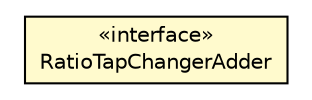 #!/usr/local/bin/dot
#
# Class diagram 
# Generated by UMLGraph version R5_6 (http://www.umlgraph.org/)
#

digraph G {
	edge [fontname="Helvetica",fontsize=10,labelfontname="Helvetica",labelfontsize=10];
	node [fontname="Helvetica",fontsize=10,shape=plaintext];
	nodesep=0.25;
	ranksep=0.5;
	// eu.itesla_project.iidm.network.RatioTapChangerAdder
	c5759 [label=<<table title="eu.itesla_project.iidm.network.RatioTapChangerAdder" border="0" cellborder="1" cellspacing="0" cellpadding="2" port="p" bgcolor="lemonChiffon" href="./RatioTapChangerAdder.html">
		<tr><td><table border="0" cellspacing="0" cellpadding="1">
<tr><td align="center" balign="center"> &#171;interface&#187; </td></tr>
<tr><td align="center" balign="center"> RatioTapChangerAdder </td></tr>
		</table></td></tr>
		</table>>, URL="./RatioTapChangerAdder.html", fontname="Helvetica", fontcolor="black", fontsize=10.0];
}

